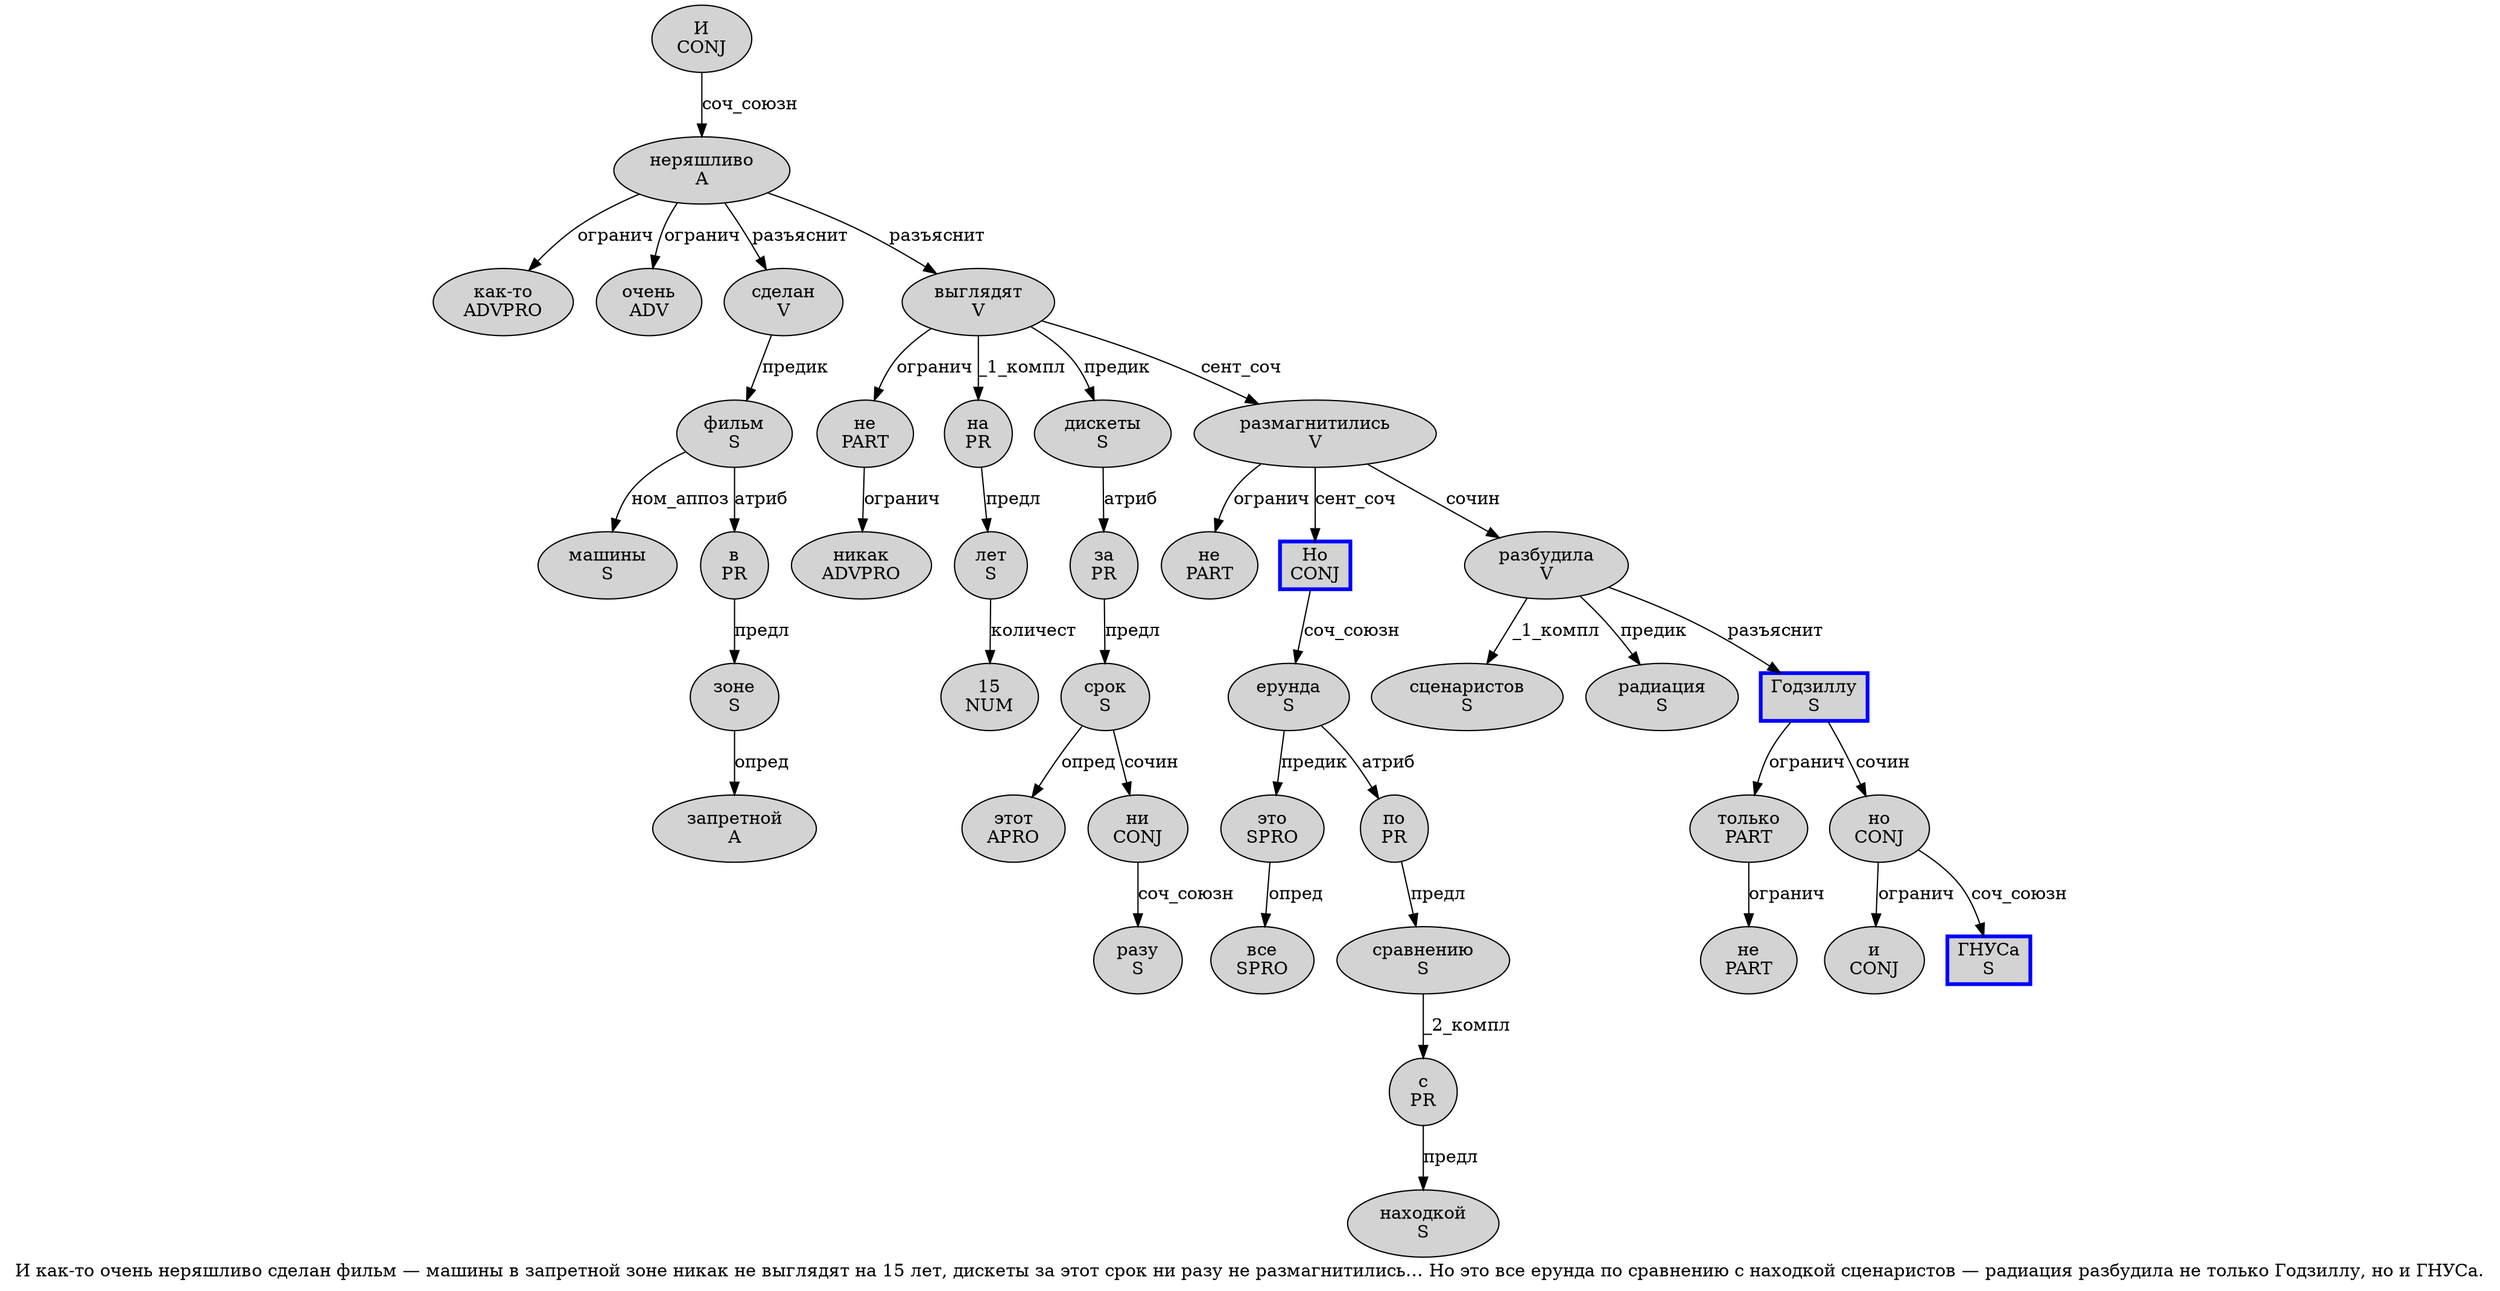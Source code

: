 digraph SENTENCE_4900 {
	graph [label="И как-то очень неряшливо сделан фильм — машины в запретной зоне никак не выглядят на 15 лет, дискеты за этот срок ни разу не размагнитились… Но это все ерунда по сравнению с находкой сценаристов — радиация разбудила не только Годзиллу, но и ГНУСа."]
	node [style=filled]
		0 [label="И
CONJ" color="" fillcolor=lightgray penwidth=1 shape=ellipse]
		1 [label="как-то
ADVPRO" color="" fillcolor=lightgray penwidth=1 shape=ellipse]
		2 [label="очень
ADV" color="" fillcolor=lightgray penwidth=1 shape=ellipse]
		3 [label="неряшливо
A" color="" fillcolor=lightgray penwidth=1 shape=ellipse]
		4 [label="сделан
V" color="" fillcolor=lightgray penwidth=1 shape=ellipse]
		5 [label="фильм
S" color="" fillcolor=lightgray penwidth=1 shape=ellipse]
		7 [label="машины
S" color="" fillcolor=lightgray penwidth=1 shape=ellipse]
		8 [label="в
PR" color="" fillcolor=lightgray penwidth=1 shape=ellipse]
		9 [label="запретной
A" color="" fillcolor=lightgray penwidth=1 shape=ellipse]
		10 [label="зоне
S" color="" fillcolor=lightgray penwidth=1 shape=ellipse]
		11 [label="никак
ADVPRO" color="" fillcolor=lightgray penwidth=1 shape=ellipse]
		12 [label="не
PART" color="" fillcolor=lightgray penwidth=1 shape=ellipse]
		13 [label="выглядят
V" color="" fillcolor=lightgray penwidth=1 shape=ellipse]
		14 [label="на
PR" color="" fillcolor=lightgray penwidth=1 shape=ellipse]
		15 [label="15
NUM" color="" fillcolor=lightgray penwidth=1 shape=ellipse]
		16 [label="лет
S" color="" fillcolor=lightgray penwidth=1 shape=ellipse]
		18 [label="дискеты
S" color="" fillcolor=lightgray penwidth=1 shape=ellipse]
		19 [label="за
PR" color="" fillcolor=lightgray penwidth=1 shape=ellipse]
		20 [label="этот
APRO" color="" fillcolor=lightgray penwidth=1 shape=ellipse]
		21 [label="срок
S" color="" fillcolor=lightgray penwidth=1 shape=ellipse]
		22 [label="ни
CONJ" color="" fillcolor=lightgray penwidth=1 shape=ellipse]
		23 [label="разу
S" color="" fillcolor=lightgray penwidth=1 shape=ellipse]
		24 [label="не
PART" color="" fillcolor=lightgray penwidth=1 shape=ellipse]
		25 [label="размагнитились
V" color="" fillcolor=lightgray penwidth=1 shape=ellipse]
		27 [label="Но
CONJ" color=blue fillcolor=lightgray penwidth=3 shape=box]
		28 [label="это
SPRO" color="" fillcolor=lightgray penwidth=1 shape=ellipse]
		29 [label="все
SPRO" color="" fillcolor=lightgray penwidth=1 shape=ellipse]
		30 [label="ерунда
S" color="" fillcolor=lightgray penwidth=1 shape=ellipse]
		31 [label="по
PR" color="" fillcolor=lightgray penwidth=1 shape=ellipse]
		32 [label="сравнению
S" color="" fillcolor=lightgray penwidth=1 shape=ellipse]
		33 [label="с
PR" color="" fillcolor=lightgray penwidth=1 shape=ellipse]
		34 [label="находкой
S" color="" fillcolor=lightgray penwidth=1 shape=ellipse]
		35 [label="сценаристов
S" color="" fillcolor=lightgray penwidth=1 shape=ellipse]
		37 [label="радиация
S" color="" fillcolor=lightgray penwidth=1 shape=ellipse]
		38 [label="разбудила
V" color="" fillcolor=lightgray penwidth=1 shape=ellipse]
		39 [label="не
PART" color="" fillcolor=lightgray penwidth=1 shape=ellipse]
		40 [label="только
PART" color="" fillcolor=lightgray penwidth=1 shape=ellipse]
		41 [label="Годзиллу
S" color=blue fillcolor=lightgray penwidth=3 shape=box]
		43 [label="но
CONJ" color="" fillcolor=lightgray penwidth=1 shape=ellipse]
		44 [label="и
CONJ" color="" fillcolor=lightgray penwidth=1 shape=ellipse]
		45 [label="ГНУСа
S" color=blue fillcolor=lightgray penwidth=3 shape=box]
			3 -> 1 [label="огранич"]
			3 -> 2 [label="огранич"]
			3 -> 4 [label="разъяснит"]
			3 -> 13 [label="разъяснит"]
			8 -> 10 [label="предл"]
			25 -> 24 [label="огранич"]
			25 -> 27 [label="сент_соч"]
			25 -> 38 [label="сочин"]
			19 -> 21 [label="предл"]
			10 -> 9 [label="опред"]
			40 -> 39 [label="огранич"]
			18 -> 19 [label="атриб"]
			32 -> 33 [label="_2_компл"]
			43 -> 44 [label="огранич"]
			43 -> 45 [label="соч_союзн"]
			0 -> 3 [label="соч_союзн"]
			27 -> 30 [label="соч_союзн"]
			21 -> 20 [label="опред"]
			21 -> 22 [label="сочин"]
			30 -> 28 [label="предик"]
			30 -> 31 [label="атриб"]
			14 -> 16 [label="предл"]
			12 -> 11 [label="огранич"]
			41 -> 40 [label="огранич"]
			41 -> 43 [label="сочин"]
			16 -> 15 [label="количест"]
			28 -> 29 [label="опред"]
			22 -> 23 [label="соч_союзн"]
			13 -> 12 [label="огранич"]
			13 -> 14 [label="_1_компл"]
			13 -> 18 [label="предик"]
			13 -> 25 [label="сент_соч"]
			4 -> 5 [label="предик"]
			5 -> 7 [label="ном_аппоз"]
			5 -> 8 [label="атриб"]
			33 -> 34 [label="предл"]
			31 -> 32 [label="предл"]
			38 -> 35 [label="_1_компл"]
			38 -> 37 [label="предик"]
			38 -> 41 [label="разъяснит"]
}
